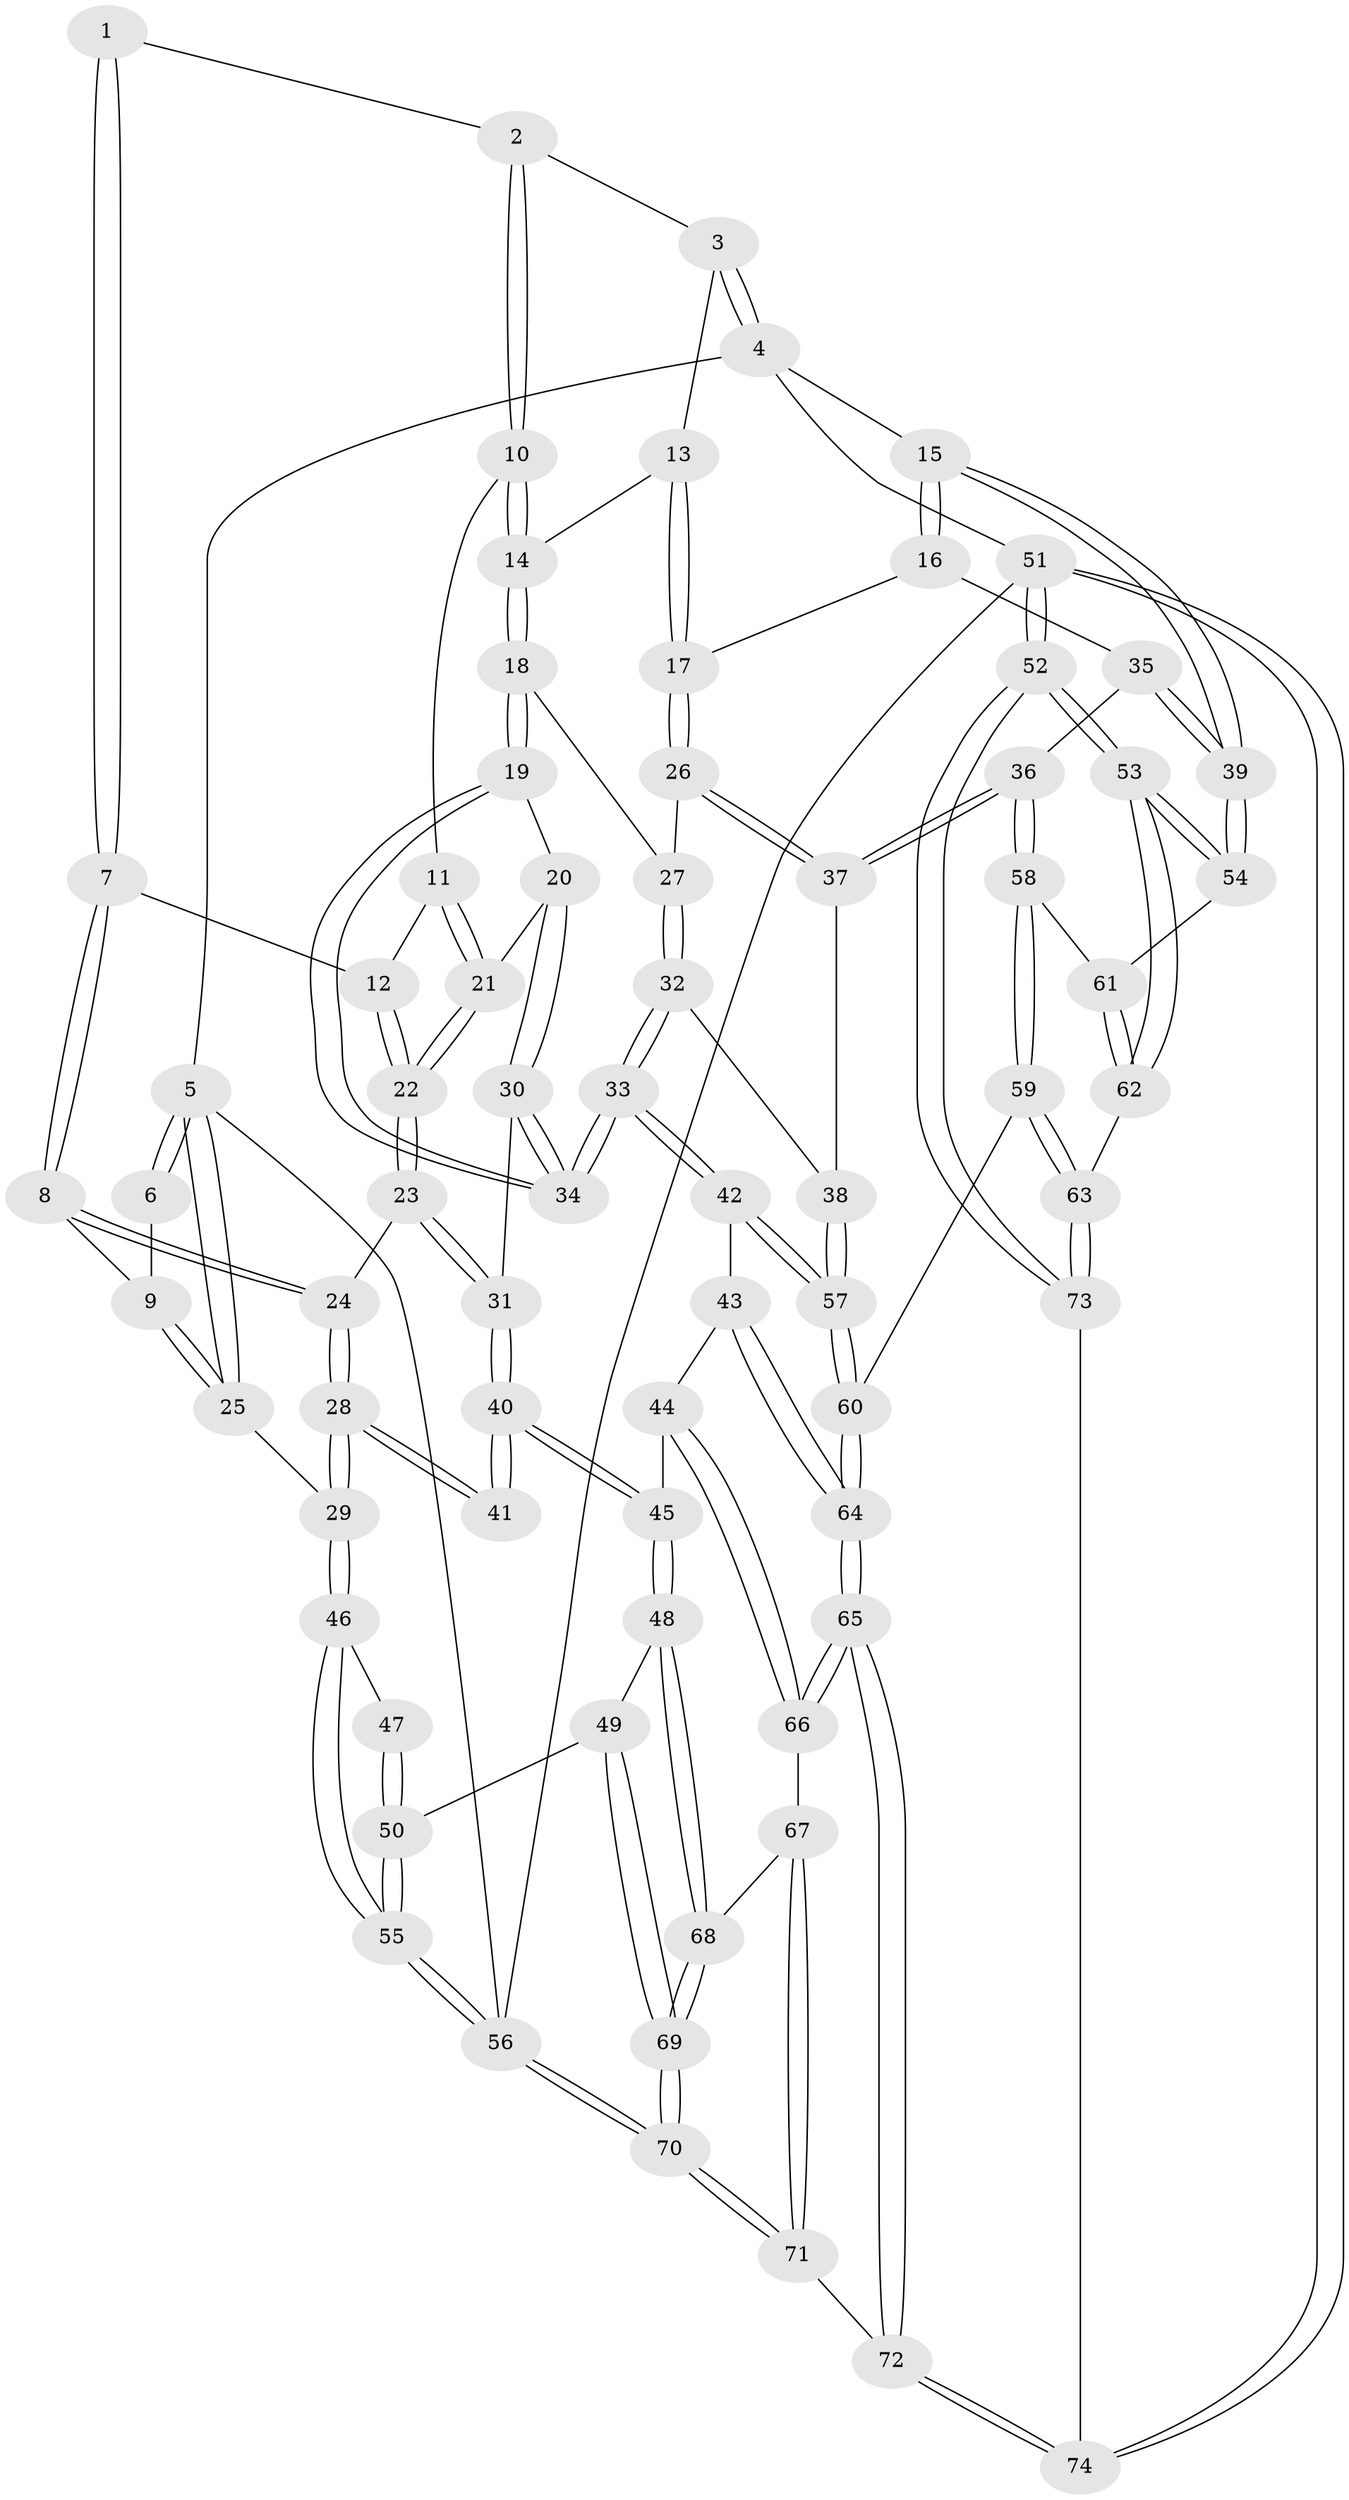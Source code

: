 // coarse degree distribution, {3: 0.13636363636363635, 5: 0.2727272727272727, 6: 0.11363636363636363, 4: 0.4772727272727273}
// Generated by graph-tools (version 1.1) at 2025/24/03/03/25 07:24:32]
// undirected, 74 vertices, 182 edges
graph export_dot {
graph [start="1"]
  node [color=gray90,style=filled];
  1 [pos="+0.3148511246747861+0"];
  2 [pos="+0.3952964981523506+0"];
  3 [pos="+0.8192864129882257+0"];
  4 [pos="+1+0"];
  5 [pos="+0+0"];
  6 [pos="+0.04953564223133133+0"];
  7 [pos="+0.2468485563986019+0.11836686279344538"];
  8 [pos="+0.12798590291714645+0.17347985776999353"];
  9 [pos="+0.10611810506484004+0.15686460283122122"];
  10 [pos="+0.45219434772022343+0.09192037265811868"];
  11 [pos="+0.450373689890615+0.0933809292869454"];
  12 [pos="+0.3066082643584253+0.17545847834554154"];
  13 [pos="+0.7666687249294841+0"];
  14 [pos="+0.5133488904207882+0.15421183337849104"];
  15 [pos="+1+0"];
  16 [pos="+0.9053301124258561+0.22152800261618635"];
  17 [pos="+0.7706508045930325+0.1485112761280387"];
  18 [pos="+0.5258117876333912+0.1850167824642672"];
  19 [pos="+0.472290219301224+0.24773854529020262"];
  20 [pos="+0.4039102987093112+0.2617964391066892"];
  21 [pos="+0.37508724900606294+0.2394142558217243"];
  22 [pos="+0.3013344510391231+0.23337168801116495"];
  23 [pos="+0.29655879469932095+0.24029932670354953"];
  24 [pos="+0.16015637651048514+0.2627955860748221"];
  25 [pos="+0+0.25974745047093184"];
  26 [pos="+0.7225438973229764+0.2099687874461988"];
  27 [pos="+0.5394586820134675+0.194665261034763"];
  28 [pos="+0.14430870592769057+0.3260688627738329"];
  29 [pos="+0+0.34754375455094466"];
  30 [pos="+0.35476645933273143+0.39714667490418654"];
  31 [pos="+0.3411340679464735+0.39446982809667125"];
  32 [pos="+0.6149735244154014+0.46942066818432476"];
  33 [pos="+0.5106084554126612+0.49900998507865035"];
  34 [pos="+0.452435999265558+0.44524224175342"];
  35 [pos="+0.9080276374545937+0.2800418660342534"];
  36 [pos="+0.7555866554731371+0.47230336543921825"];
  37 [pos="+0.7221769952632833+0.45856971934155566"];
  38 [pos="+0.621514937070811+0.4696244421647036"];
  39 [pos="+1+0.46335986054334644"];
  40 [pos="+0.21241247403022084+0.4324727149574075"];
  41 [pos="+0.1903614546515726+0.4177239180620202"];
  42 [pos="+0.43160102044431364+0.6519423727340541"];
  43 [pos="+0.4276977741800224+0.6553412175511362"];
  44 [pos="+0.4044960307422753+0.6711057383305882"];
  45 [pos="+0.22458169781695525+0.6931675030431004"];
  46 [pos="+0+0.5490757914261077"];
  47 [pos="+0.150973419306151+0.43558007384379804"];
  48 [pos="+0.20403868113253443+0.7087552251020323"];
  49 [pos="+0.17915049979818215+0.7199788745037287"];
  50 [pos="+0+0.71693517950122"];
  51 [pos="+1+1"];
  52 [pos="+1+1"];
  53 [pos="+1+0.7244564455648619"];
  54 [pos="+1+0.533916831546071"];
  55 [pos="+0+0.7231674898126643"];
  56 [pos="+0+1"];
  57 [pos="+0.6453161823225761+0.7532050506333666"];
  58 [pos="+0.7707705600030209+0.4859816671411233"];
  59 [pos="+0.7263440967820275+0.8081030490371967"];
  60 [pos="+0.7121517132727564+0.8129440339893336"];
  61 [pos="+0.9143388867046496+0.5336412079789712"];
  62 [pos="+0.850052165496885+0.8216185967306427"];
  63 [pos="+0.8375082004136021+0.8306760610739075"];
  64 [pos="+0.6277962254590167+0.9131716506925351"];
  65 [pos="+0.6013736947583228+0.9556944338498081"];
  66 [pos="+0.4476878531690762+0.8627384180922728"];
  67 [pos="+0.40144012347694047+0.8952174405134783"];
  68 [pos="+0.32773355666766574+0.8807092887975277"];
  69 [pos="+0.2166931464221664+1"];
  70 [pos="+0.2126701415161522+1"];
  71 [pos="+0.3111516843405861+1"];
  72 [pos="+0.5935181296486509+1"];
  73 [pos="+0.8615581852518717+0.8969083946349743"];
  74 [pos="+0.7975221943802798+1"];
  1 -- 2;
  1 -- 7;
  1 -- 7;
  2 -- 3;
  2 -- 10;
  2 -- 10;
  3 -- 4;
  3 -- 4;
  3 -- 13;
  4 -- 5;
  4 -- 15;
  4 -- 51;
  5 -- 6;
  5 -- 6;
  5 -- 25;
  5 -- 25;
  5 -- 56;
  6 -- 9;
  7 -- 8;
  7 -- 8;
  7 -- 12;
  8 -- 9;
  8 -- 24;
  8 -- 24;
  9 -- 25;
  9 -- 25;
  10 -- 11;
  10 -- 14;
  10 -- 14;
  11 -- 12;
  11 -- 21;
  11 -- 21;
  12 -- 22;
  12 -- 22;
  13 -- 14;
  13 -- 17;
  13 -- 17;
  14 -- 18;
  14 -- 18;
  15 -- 16;
  15 -- 16;
  15 -- 39;
  15 -- 39;
  16 -- 17;
  16 -- 35;
  17 -- 26;
  17 -- 26;
  18 -- 19;
  18 -- 19;
  18 -- 27;
  19 -- 20;
  19 -- 34;
  19 -- 34;
  20 -- 21;
  20 -- 30;
  20 -- 30;
  21 -- 22;
  21 -- 22;
  22 -- 23;
  22 -- 23;
  23 -- 24;
  23 -- 31;
  23 -- 31;
  24 -- 28;
  24 -- 28;
  25 -- 29;
  26 -- 27;
  26 -- 37;
  26 -- 37;
  27 -- 32;
  27 -- 32;
  28 -- 29;
  28 -- 29;
  28 -- 41;
  28 -- 41;
  29 -- 46;
  29 -- 46;
  30 -- 31;
  30 -- 34;
  30 -- 34;
  31 -- 40;
  31 -- 40;
  32 -- 33;
  32 -- 33;
  32 -- 38;
  33 -- 34;
  33 -- 34;
  33 -- 42;
  33 -- 42;
  35 -- 36;
  35 -- 39;
  35 -- 39;
  36 -- 37;
  36 -- 37;
  36 -- 58;
  36 -- 58;
  37 -- 38;
  38 -- 57;
  38 -- 57;
  39 -- 54;
  39 -- 54;
  40 -- 41;
  40 -- 41;
  40 -- 45;
  40 -- 45;
  42 -- 43;
  42 -- 57;
  42 -- 57;
  43 -- 44;
  43 -- 64;
  43 -- 64;
  44 -- 45;
  44 -- 66;
  44 -- 66;
  45 -- 48;
  45 -- 48;
  46 -- 47;
  46 -- 55;
  46 -- 55;
  47 -- 50;
  47 -- 50;
  48 -- 49;
  48 -- 68;
  48 -- 68;
  49 -- 50;
  49 -- 69;
  49 -- 69;
  50 -- 55;
  50 -- 55;
  51 -- 52;
  51 -- 52;
  51 -- 74;
  51 -- 74;
  51 -- 56;
  52 -- 53;
  52 -- 53;
  52 -- 73;
  52 -- 73;
  53 -- 54;
  53 -- 54;
  53 -- 62;
  53 -- 62;
  54 -- 61;
  55 -- 56;
  55 -- 56;
  56 -- 70;
  56 -- 70;
  57 -- 60;
  57 -- 60;
  58 -- 59;
  58 -- 59;
  58 -- 61;
  59 -- 60;
  59 -- 63;
  59 -- 63;
  60 -- 64;
  60 -- 64;
  61 -- 62;
  61 -- 62;
  62 -- 63;
  63 -- 73;
  63 -- 73;
  64 -- 65;
  64 -- 65;
  65 -- 66;
  65 -- 66;
  65 -- 72;
  65 -- 72;
  66 -- 67;
  67 -- 68;
  67 -- 71;
  67 -- 71;
  68 -- 69;
  68 -- 69;
  69 -- 70;
  69 -- 70;
  70 -- 71;
  70 -- 71;
  71 -- 72;
  72 -- 74;
  72 -- 74;
  73 -- 74;
}
